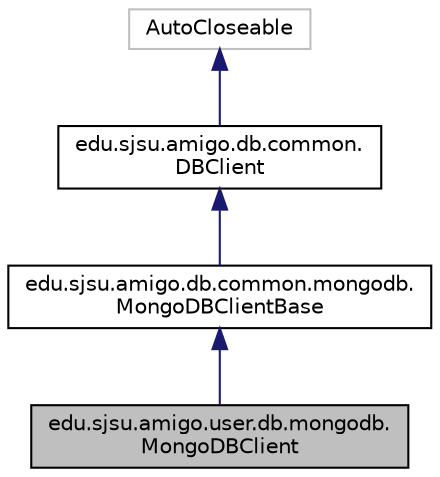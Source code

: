 digraph "edu.sjsu.amigo.user.db.mongodb.MongoDBClient"
{
  edge [fontname="Helvetica",fontsize="10",labelfontname="Helvetica",labelfontsize="10"];
  node [fontname="Helvetica",fontsize="10",shape=record];
  Node0 [label="edu.sjsu.amigo.user.db.mongodb.\lMongoDBClient",height=0.2,width=0.4,color="black", fillcolor="grey75", style="filled", fontcolor="black"];
  Node1 -> Node0 [dir="back",color="midnightblue",fontsize="10",style="solid",fontname="Helvetica"];
  Node1 [label="edu.sjsu.amigo.db.common.mongodb.\lMongoDBClientBase",height=0.2,width=0.4,color="black", fillcolor="white", style="filled",URL="$classedu_1_1sjsu_1_1amigo_1_1db_1_1common_1_1mongodb_1_1_mongo_d_b_client_base.html"];
  Node2 -> Node1 [dir="back",color="midnightblue",fontsize="10",style="solid",fontname="Helvetica"];
  Node2 [label="edu.sjsu.amigo.db.common.\lDBClient",height=0.2,width=0.4,color="black", fillcolor="white", style="filled",URL="$interfaceedu_1_1sjsu_1_1amigo_1_1db_1_1common_1_1_d_b_client.html"];
  Node3 -> Node2 [dir="back",color="midnightblue",fontsize="10",style="solid",fontname="Helvetica"];
  Node3 [label="AutoCloseable",height=0.2,width=0.4,color="grey75", fillcolor="white", style="filled"];
}
